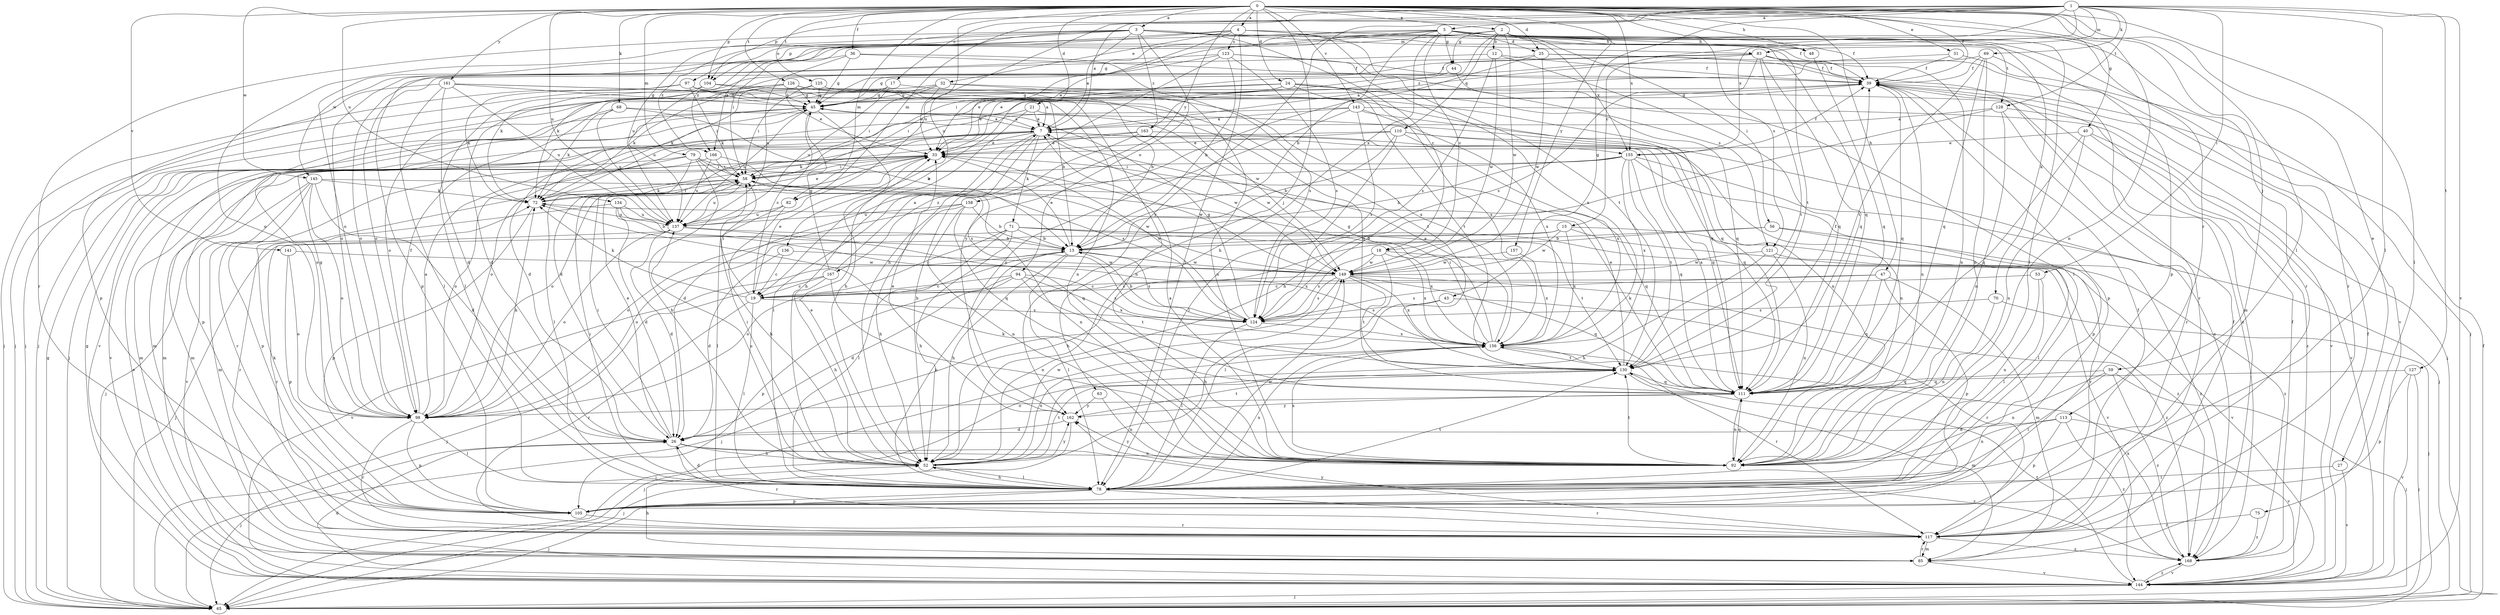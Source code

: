 strict digraph  {
0;
1;
2;
3;
4;
5;
7;
12;
13;
15;
17;
18;
19;
21;
24;
25;
26;
27;
31;
32;
33;
36;
39;
40;
43;
44;
45;
47;
48;
52;
53;
56;
58;
59;
63;
65;
68;
69;
70;
71;
72;
75;
78;
79;
82;
83;
85;
92;
94;
97;
98;
104;
105;
110;
111;
113;
117;
121;
123;
124;
125;
126;
127;
128;
130;
134;
136;
137;
141;
143;
144;
145;
149;
155;
156;
157;
158;
161;
162;
163;
166;
167;
168;
0 -> 2  [label=a];
0 -> 3  [label=a];
0 -> 4  [label=a];
0 -> 21  [label=d];
0 -> 24  [label=d];
0 -> 25  [label=d];
0 -> 27  [label=e];
0 -> 31  [label=e];
0 -> 36  [label=f];
0 -> 39  [label=f];
0 -> 40  [label=g];
0 -> 47  [label=h];
0 -> 48  [label=h];
0 -> 59  [label=j];
0 -> 63  [label=j];
0 -> 68  [label=k];
0 -> 75  [label=l];
0 -> 78  [label=l];
0 -> 79  [label=m];
0 -> 82  [label=m];
0 -> 92  [label=n];
0 -> 104  [label=p];
0 -> 121  [label=s];
0 -> 125  [label=t];
0 -> 126  [label=t];
0 -> 134  [label=u];
0 -> 136  [label=u];
0 -> 137  [label=u];
0 -> 141  [label=v];
0 -> 143  [label=v];
0 -> 145  [label=w];
0 -> 155  [label=x];
0 -> 157  [label=y];
0 -> 158  [label=y];
0 -> 161  [label=y];
1 -> 5  [label=a];
1 -> 7  [label=a];
1 -> 15  [label=c];
1 -> 17  [label=c];
1 -> 43  [label=g];
1 -> 53  [label=i];
1 -> 69  [label=k];
1 -> 78  [label=l];
1 -> 82  [label=m];
1 -> 83  [label=m];
1 -> 104  [label=p];
1 -> 127  [label=t];
1 -> 128  [label=t];
1 -> 137  [label=u];
1 -> 144  [label=v];
1 -> 155  [label=x];
1 -> 162  [label=y];
2 -> 12  [label=b];
2 -> 44  [label=g];
2 -> 56  [label=i];
2 -> 58  [label=i];
2 -> 70  [label=k];
2 -> 78  [label=l];
2 -> 110  [label=q];
2 -> 113  [label=r];
2 -> 117  [label=r];
2 -> 145  [label=w];
2 -> 149  [label=w];
2 -> 155  [label=x];
2 -> 163  [label=z];
3 -> 7  [label=a];
3 -> 18  [label=c];
3 -> 39  [label=f];
3 -> 83  [label=m];
3 -> 94  [label=o];
3 -> 97  [label=o];
3 -> 98  [label=o];
3 -> 111  [label=q];
3 -> 117  [label=r];
3 -> 128  [label=t];
3 -> 137  [label=u];
3 -> 163  [label=z];
3 -> 166  [label=z];
4 -> 32  [label=e];
4 -> 33  [label=e];
4 -> 48  [label=h];
4 -> 78  [label=l];
4 -> 104  [label=p];
4 -> 121  [label=s];
4 -> 123  [label=s];
4 -> 130  [label=t];
4 -> 166  [label=z];
5 -> 13  [label=b];
5 -> 18  [label=c];
5 -> 25  [label=d];
5 -> 39  [label=f];
5 -> 44  [label=g];
5 -> 45  [label=g];
5 -> 48  [label=h];
5 -> 52  [label=h];
5 -> 58  [label=i];
5 -> 98  [label=o];
5 -> 105  [label=p];
5 -> 117  [label=r];
5 -> 130  [label=t];
5 -> 166  [label=z];
7 -> 33  [label=e];
7 -> 71  [label=k];
7 -> 78  [label=l];
7 -> 85  [label=m];
7 -> 105  [label=p];
7 -> 144  [label=v];
7 -> 149  [label=w];
7 -> 155  [label=x];
7 -> 167  [label=z];
12 -> 39  [label=f];
12 -> 98  [label=o];
12 -> 111  [label=q];
12 -> 124  [label=s];
12 -> 149  [label=w];
13 -> 33  [label=e];
13 -> 52  [label=h];
13 -> 78  [label=l];
13 -> 98  [label=o];
13 -> 124  [label=s];
13 -> 144  [label=v];
13 -> 149  [label=w];
15 -> 13  [label=b];
15 -> 78  [label=l];
15 -> 98  [label=o];
15 -> 149  [label=w];
15 -> 156  [label=x];
15 -> 168  [label=z];
17 -> 13  [label=b];
17 -> 45  [label=g];
17 -> 98  [label=o];
17 -> 137  [label=u];
18 -> 78  [label=l];
18 -> 124  [label=s];
18 -> 144  [label=v];
18 -> 149  [label=w];
18 -> 156  [label=x];
19 -> 33  [label=e];
19 -> 58  [label=i];
19 -> 72  [label=k];
19 -> 78  [label=l];
19 -> 117  [label=r];
19 -> 124  [label=s];
21 -> 7  [label=a];
21 -> 26  [label=d];
21 -> 52  [label=h];
21 -> 168  [label=z];
24 -> 33  [label=e];
24 -> 45  [label=g];
24 -> 58  [label=i];
24 -> 65  [label=j];
24 -> 111  [label=q];
24 -> 130  [label=t];
24 -> 156  [label=x];
24 -> 168  [label=z];
25 -> 39  [label=f];
25 -> 45  [label=g];
25 -> 85  [label=m];
25 -> 149  [label=w];
25 -> 162  [label=y];
26 -> 33  [label=e];
26 -> 52  [label=h];
26 -> 58  [label=i];
26 -> 65  [label=j];
26 -> 92  [label=n];
26 -> 117  [label=r];
26 -> 168  [label=z];
27 -> 78  [label=l];
27 -> 144  [label=v];
31 -> 19  [label=c];
31 -> 39  [label=f];
31 -> 65  [label=j];
32 -> 33  [label=e];
32 -> 45  [label=g];
32 -> 58  [label=i];
32 -> 65  [label=j];
32 -> 92  [label=n];
32 -> 111  [label=q];
33 -> 58  [label=i];
33 -> 85  [label=m];
33 -> 98  [label=o];
33 -> 117  [label=r];
36 -> 39  [label=f];
36 -> 45  [label=g];
36 -> 98  [label=o];
36 -> 124  [label=s];
36 -> 137  [label=u];
39 -> 45  [label=g];
39 -> 72  [label=k];
39 -> 92  [label=n];
39 -> 105  [label=p];
39 -> 111  [label=q];
40 -> 33  [label=e];
40 -> 92  [label=n];
40 -> 111  [label=q];
40 -> 144  [label=v];
40 -> 168  [label=z];
43 -> 52  [label=h];
43 -> 117  [label=r];
43 -> 124  [label=s];
44 -> 33  [label=e];
44 -> 78  [label=l];
45 -> 7  [label=a];
45 -> 19  [label=c];
45 -> 52  [label=h];
45 -> 65  [label=j];
45 -> 137  [label=u];
45 -> 144  [label=v];
47 -> 19  [label=c];
47 -> 85  [label=m];
47 -> 105  [label=p];
47 -> 111  [label=q];
47 -> 124  [label=s];
48 -> 111  [label=q];
52 -> 33  [label=e];
52 -> 58  [label=i];
52 -> 78  [label=l];
52 -> 130  [label=t];
52 -> 137  [label=u];
52 -> 149  [label=w];
52 -> 156  [label=x];
52 -> 162  [label=y];
53 -> 19  [label=c];
53 -> 78  [label=l];
53 -> 92  [label=n];
56 -> 13  [label=b];
56 -> 52  [label=h];
56 -> 117  [label=r];
56 -> 168  [label=z];
58 -> 72  [label=k];
58 -> 92  [label=n];
58 -> 105  [label=p];
58 -> 137  [label=u];
58 -> 149  [label=w];
59 -> 65  [label=j];
59 -> 78  [label=l];
59 -> 92  [label=n];
59 -> 111  [label=q];
59 -> 168  [label=z];
63 -> 92  [label=n];
63 -> 162  [label=y];
65 -> 39  [label=f];
65 -> 45  [label=g];
68 -> 7  [label=a];
68 -> 13  [label=b];
68 -> 72  [label=k];
68 -> 98  [label=o];
68 -> 137  [label=u];
69 -> 39  [label=f];
69 -> 72  [label=k];
69 -> 92  [label=n];
69 -> 111  [label=q];
69 -> 117  [label=r];
69 -> 130  [label=t];
70 -> 65  [label=j];
70 -> 92  [label=n];
70 -> 124  [label=s];
71 -> 13  [label=b];
71 -> 19  [label=c];
71 -> 52  [label=h];
71 -> 65  [label=j];
71 -> 78  [label=l];
71 -> 130  [label=t];
71 -> 156  [label=x];
71 -> 168  [label=z];
72 -> 33  [label=e];
72 -> 58  [label=i];
72 -> 105  [label=p];
72 -> 137  [label=u];
75 -> 117  [label=r];
75 -> 168  [label=z];
78 -> 13  [label=b];
78 -> 26  [label=d];
78 -> 52  [label=h];
78 -> 58  [label=i];
78 -> 65  [label=j];
78 -> 105  [label=p];
78 -> 117  [label=r];
78 -> 130  [label=t];
78 -> 149  [label=w];
78 -> 156  [label=x];
79 -> 52  [label=h];
79 -> 58  [label=i];
79 -> 78  [label=l];
79 -> 85  [label=m];
79 -> 98  [label=o];
79 -> 124  [label=s];
79 -> 149  [label=w];
82 -> 52  [label=h];
82 -> 78  [label=l];
82 -> 137  [label=u];
83 -> 7  [label=a];
83 -> 33  [label=e];
83 -> 39  [label=f];
83 -> 92  [label=n];
83 -> 98  [label=o];
83 -> 111  [label=q];
83 -> 124  [label=s];
83 -> 130  [label=t];
83 -> 144  [label=v];
85 -> 39  [label=f];
85 -> 52  [label=h];
85 -> 117  [label=r];
85 -> 144  [label=v];
92 -> 7  [label=a];
92 -> 72  [label=k];
92 -> 111  [label=q];
92 -> 130  [label=t];
92 -> 156  [label=x];
92 -> 162  [label=y];
94 -> 19  [label=c];
94 -> 26  [label=d];
94 -> 105  [label=p];
94 -> 124  [label=s];
94 -> 130  [label=t];
94 -> 156  [label=x];
97 -> 45  [label=g];
97 -> 58  [label=i];
97 -> 65  [label=j];
97 -> 72  [label=k];
97 -> 92  [label=n];
98 -> 7  [label=a];
98 -> 39  [label=f];
98 -> 45  [label=g];
98 -> 72  [label=k];
98 -> 78  [label=l];
98 -> 105  [label=p];
98 -> 117  [label=r];
104 -> 7  [label=a];
104 -> 45  [label=g];
104 -> 65  [label=j];
104 -> 137  [label=u];
105 -> 72  [label=k];
105 -> 117  [label=r];
110 -> 13  [label=b];
110 -> 33  [label=e];
110 -> 78  [label=l];
110 -> 92  [label=n];
110 -> 98  [label=o];
110 -> 111  [label=q];
110 -> 156  [label=x];
111 -> 7  [label=a];
111 -> 72  [label=k];
111 -> 92  [label=n];
111 -> 98  [label=o];
111 -> 162  [label=y];
113 -> 26  [label=d];
113 -> 92  [label=n];
113 -> 105  [label=p];
113 -> 144  [label=v];
113 -> 168  [label=z];
117 -> 39  [label=f];
117 -> 85  [label=m];
117 -> 162  [label=y];
117 -> 168  [label=z];
121 -> 52  [label=h];
121 -> 92  [label=n];
121 -> 144  [label=v];
121 -> 149  [label=w];
123 -> 13  [label=b];
123 -> 39  [label=f];
123 -> 52  [label=h];
123 -> 72  [label=k];
123 -> 105  [label=p];
123 -> 124  [label=s];
123 -> 156  [label=x];
124 -> 13  [label=b];
124 -> 33  [label=e];
124 -> 45  [label=g];
124 -> 78  [label=l];
124 -> 156  [label=x];
125 -> 45  [label=g];
125 -> 58  [label=i];
125 -> 72  [label=k];
125 -> 111  [label=q];
125 -> 149  [label=w];
126 -> 13  [label=b];
126 -> 26  [label=d];
126 -> 33  [label=e];
126 -> 45  [label=g];
126 -> 72  [label=k];
126 -> 78  [label=l];
126 -> 111  [label=q];
126 -> 156  [label=x];
127 -> 65  [label=j];
127 -> 105  [label=p];
127 -> 111  [label=q];
127 -> 144  [label=v];
128 -> 7  [label=a];
128 -> 52  [label=h];
128 -> 65  [label=j];
128 -> 92  [label=n];
128 -> 117  [label=r];
130 -> 33  [label=e];
130 -> 39  [label=f];
130 -> 65  [label=j];
130 -> 85  [label=m];
130 -> 111  [label=q];
134 -> 13  [label=b];
134 -> 26  [label=d];
134 -> 111  [label=q];
134 -> 117  [label=r];
134 -> 137  [label=u];
136 -> 19  [label=c];
136 -> 26  [label=d];
136 -> 149  [label=w];
137 -> 13  [label=b];
137 -> 26  [label=d];
137 -> 98  [label=o];
137 -> 117  [label=r];
137 -> 156  [label=x];
141 -> 98  [label=o];
141 -> 105  [label=p];
141 -> 149  [label=w];
143 -> 7  [label=a];
143 -> 26  [label=d];
143 -> 92  [label=n];
143 -> 124  [label=s];
143 -> 144  [label=v];
143 -> 156  [label=x];
143 -> 162  [label=y];
144 -> 26  [label=d];
144 -> 33  [label=e];
144 -> 39  [label=f];
144 -> 45  [label=g];
144 -> 65  [label=j];
144 -> 130  [label=t];
144 -> 168  [label=z];
145 -> 26  [label=d];
145 -> 65  [label=j];
145 -> 72  [label=k];
145 -> 85  [label=m];
145 -> 98  [label=o];
145 -> 111  [label=q];
145 -> 144  [label=v];
149 -> 19  [label=c];
149 -> 65  [label=j];
149 -> 111  [label=q];
149 -> 124  [label=s];
149 -> 130  [label=t];
149 -> 156  [label=x];
149 -> 168  [label=z];
155 -> 13  [label=b];
155 -> 26  [label=d];
155 -> 39  [label=f];
155 -> 58  [label=i];
155 -> 65  [label=j];
155 -> 105  [label=p];
155 -> 111  [label=q];
155 -> 130  [label=t];
155 -> 156  [label=x];
156 -> 7  [label=a];
156 -> 45  [label=g];
156 -> 58  [label=i];
156 -> 65  [label=j];
156 -> 117  [label=r];
156 -> 130  [label=t];
157 -> 149  [label=w];
157 -> 156  [label=x];
158 -> 13  [label=b];
158 -> 52  [label=h];
158 -> 92  [label=n];
158 -> 98  [label=o];
158 -> 111  [label=q];
158 -> 137  [label=u];
161 -> 26  [label=d];
161 -> 45  [label=g];
161 -> 78  [label=l];
161 -> 92  [label=n];
161 -> 105  [label=p];
161 -> 130  [label=t];
161 -> 137  [label=u];
162 -> 26  [label=d];
162 -> 33  [label=e];
162 -> 65  [label=j];
162 -> 130  [label=t];
163 -> 33  [label=e];
163 -> 52  [label=h];
163 -> 72  [label=k];
163 -> 111  [label=q];
163 -> 149  [label=w];
166 -> 58  [label=i];
166 -> 85  [label=m];
166 -> 124  [label=s];
166 -> 137  [label=u];
167 -> 7  [label=a];
167 -> 19  [label=c];
167 -> 45  [label=g];
167 -> 52  [label=h];
167 -> 65  [label=j];
167 -> 92  [label=n];
168 -> 39  [label=f];
168 -> 144  [label=v];
168 -> 156  [label=x];
}
